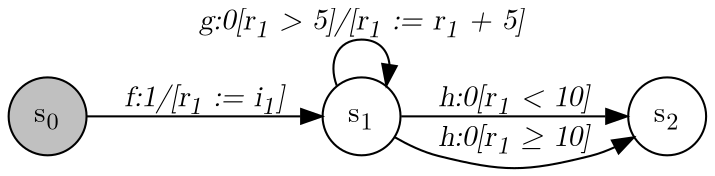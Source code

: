 digraph Horrible_Example_1{
    graph [rankdir="LR", fontname="Latin Modern Math"];
    node [color="black", fillcolor="white", shape="circle", style="filled", fontname="Latin Modern Math"];
    edge [fontname="Latin Modern Math"];

    s0[fillcolor="gray", label=<s<sub>0</sub>>];
    s1[label=<s<sub>1</sub>>];
    s2[label=<s<sub>2</sub>>];

    s0->s1[label=<<i>f:1/&#91;r<sub>1</sub> := i<sub>1</sub>&#93;</i>>];
    s1->s1[label=<<i>g:0&#91;r<sub>1</sub> &gt; 5&#93;/&#91;r<sub>1</sub> := r<sub>1</sub> + 5&#93;</i>>];
    s1->s2[label=<<i>h:0&#91;r<sub>1</sub> &lt; 10&#93;</i>>];
    s1->s2[label=<<i>h:0&#91;r<sub>1</sub> &ge; 10&#93;</i>>];
}
